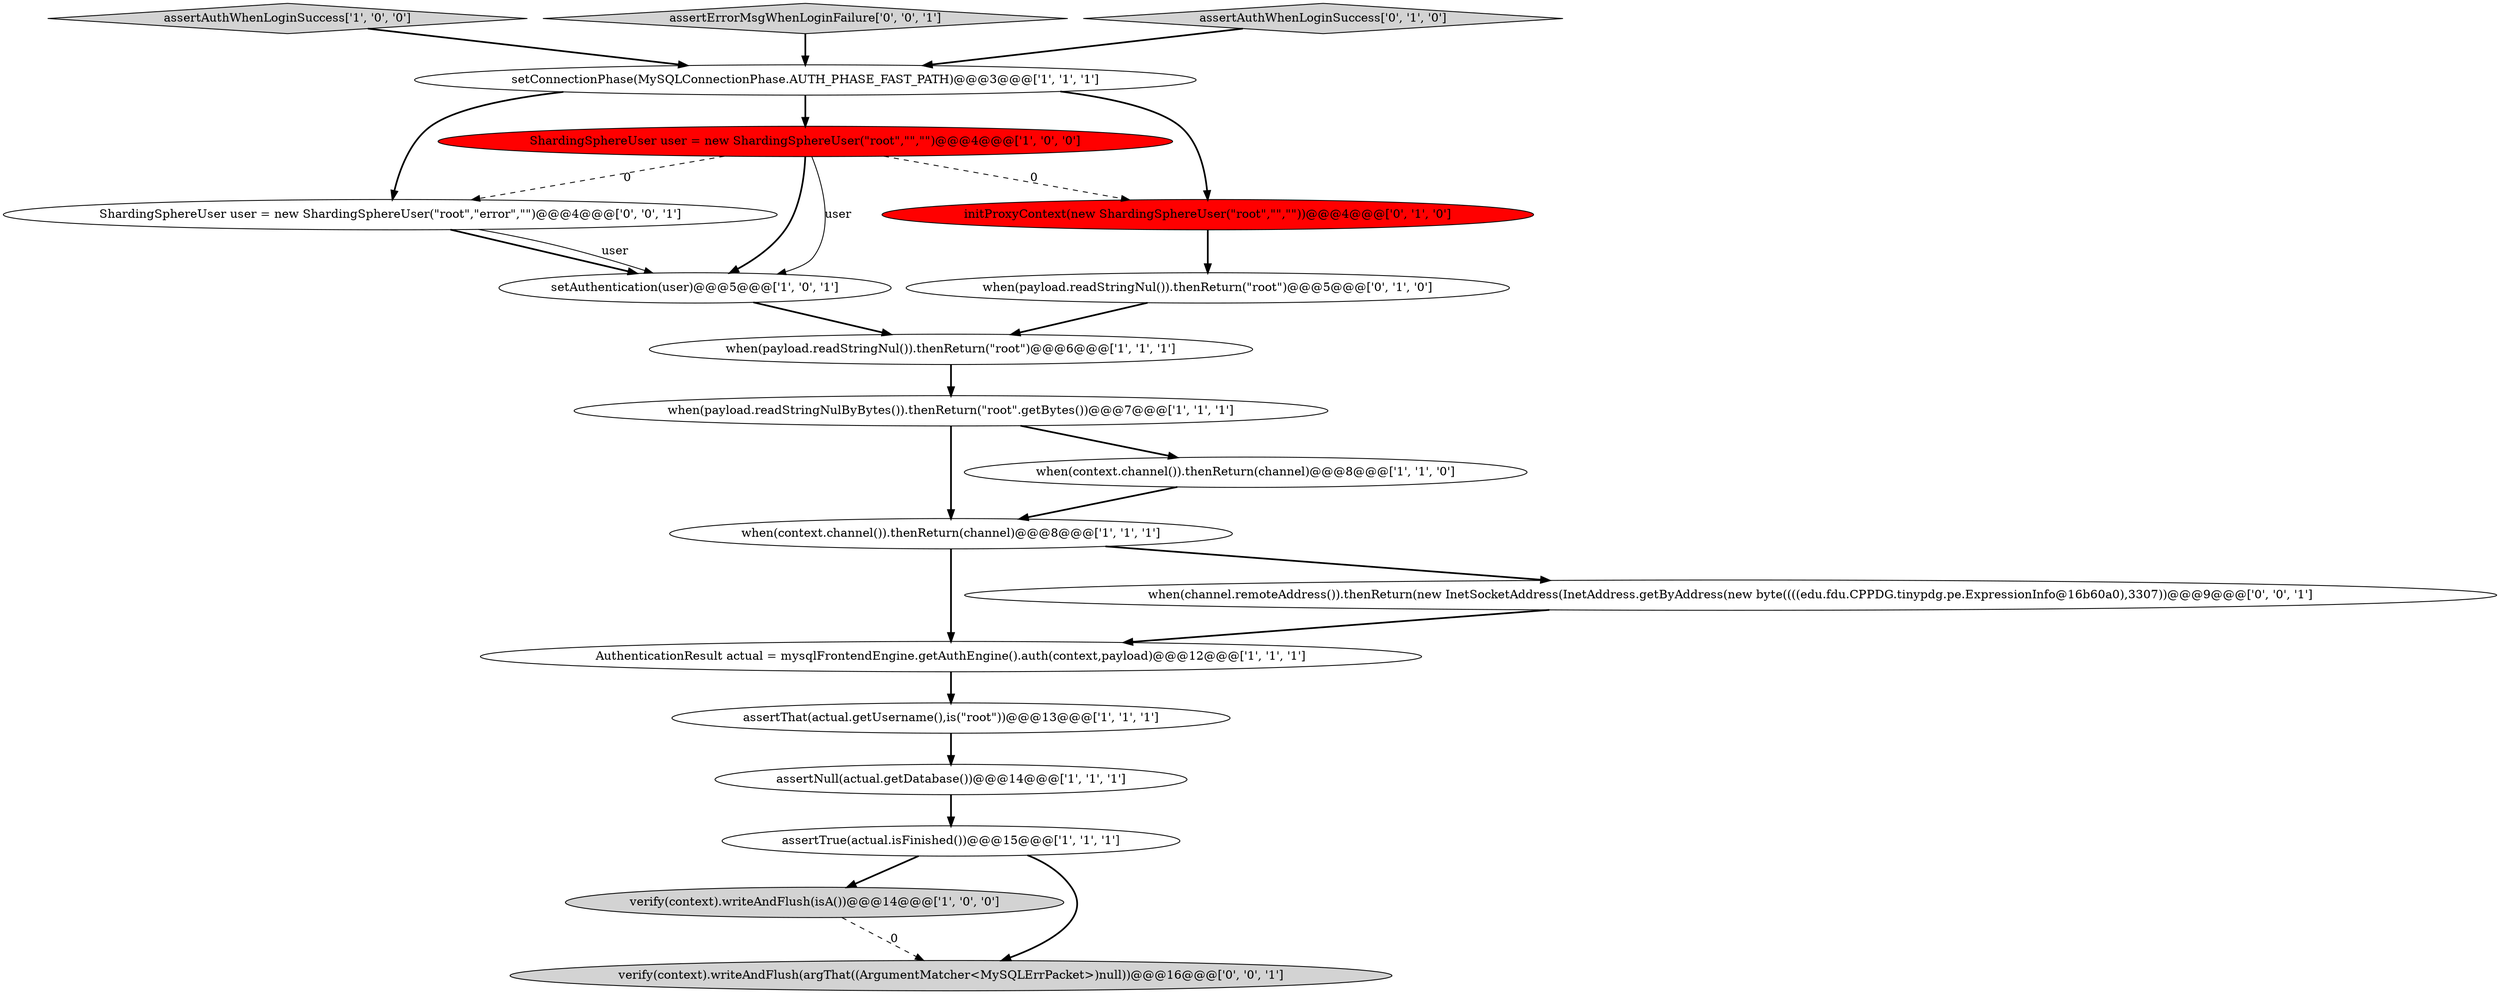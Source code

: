 digraph {
14 [style = filled, label = "initProxyContext(new ShardingSphereUser(\"root\",\"\",\"\"))@@@4@@@['0', '1', '0']", fillcolor = red, shape = ellipse image = "AAA1AAABBB2BBB"];
4 [style = filled, label = "when(payload.readStringNul()).thenReturn(\"root\")@@@6@@@['1', '1', '1']", fillcolor = white, shape = ellipse image = "AAA0AAABBB1BBB"];
9 [style = filled, label = "when(context.channel()).thenReturn(channel)@@@8@@@['1', '1', '1']", fillcolor = white, shape = ellipse image = "AAA0AAABBB1BBB"];
7 [style = filled, label = "verify(context).writeAndFlush(isA())@@@14@@@['1', '0', '0']", fillcolor = lightgray, shape = ellipse image = "AAA0AAABBB1BBB"];
0 [style = filled, label = "assertTrue(actual.isFinished())@@@15@@@['1', '1', '1']", fillcolor = white, shape = ellipse image = "AAA0AAABBB1BBB"];
10 [style = filled, label = "when(payload.readStringNulByBytes()).thenReturn(\"root\".getBytes())@@@7@@@['1', '1', '1']", fillcolor = white, shape = ellipse image = "AAA0AAABBB1BBB"];
11 [style = filled, label = "assertAuthWhenLoginSuccess['1', '0', '0']", fillcolor = lightgray, shape = diamond image = "AAA0AAABBB1BBB"];
16 [style = filled, label = "assertErrorMsgWhenLoginFailure['0', '0', '1']", fillcolor = lightgray, shape = diamond image = "AAA0AAABBB3BBB"];
18 [style = filled, label = "when(channel.remoteAddress()).thenReturn(new InetSocketAddress(InetAddress.getByAddress(new byte((((edu.fdu.CPPDG.tinypdg.pe.ExpressionInfo@16b60a0),3307))@@@9@@@['0', '0', '1']", fillcolor = white, shape = ellipse image = "AAA0AAABBB3BBB"];
19 [style = filled, label = "verify(context).writeAndFlush(argThat((ArgumentMatcher<MySQLErrPacket>)null))@@@16@@@['0', '0', '1']", fillcolor = lightgray, shape = ellipse image = "AAA0AAABBB3BBB"];
6 [style = filled, label = "assertNull(actual.getDatabase())@@@14@@@['1', '1', '1']", fillcolor = white, shape = ellipse image = "AAA0AAABBB1BBB"];
3 [style = filled, label = "ShardingSphereUser user = new ShardingSphereUser(\"root\",\"\",\"\")@@@4@@@['1', '0', '0']", fillcolor = red, shape = ellipse image = "AAA1AAABBB1BBB"];
8 [style = filled, label = "when(context.channel()).thenReturn(channel)@@@8@@@['1', '1', '0']", fillcolor = white, shape = ellipse image = "AAA0AAABBB1BBB"];
12 [style = filled, label = "assertThat(actual.getUsername(),is(\"root\"))@@@13@@@['1', '1', '1']", fillcolor = white, shape = ellipse image = "AAA0AAABBB1BBB"];
13 [style = filled, label = "assertAuthWhenLoginSuccess['0', '1', '0']", fillcolor = lightgray, shape = diamond image = "AAA0AAABBB2BBB"];
17 [style = filled, label = "ShardingSphereUser user = new ShardingSphereUser(\"root\",\"error\",\"\")@@@4@@@['0', '0', '1']", fillcolor = white, shape = ellipse image = "AAA0AAABBB3BBB"];
2 [style = filled, label = "setConnectionPhase(MySQLConnectionPhase.AUTH_PHASE_FAST_PATH)@@@3@@@['1', '1', '1']", fillcolor = white, shape = ellipse image = "AAA0AAABBB1BBB"];
5 [style = filled, label = "setAuthentication(user)@@@5@@@['1', '0', '1']", fillcolor = white, shape = ellipse image = "AAA0AAABBB1BBB"];
15 [style = filled, label = "when(payload.readStringNul()).thenReturn(\"root\")@@@5@@@['0', '1', '0']", fillcolor = white, shape = ellipse image = "AAA0AAABBB2BBB"];
1 [style = filled, label = "AuthenticationResult actual = mysqlFrontendEngine.getAuthEngine().auth(context,payload)@@@12@@@['1', '1', '1']", fillcolor = white, shape = ellipse image = "AAA0AAABBB1BBB"];
2->17 [style = bold, label=""];
4->10 [style = bold, label=""];
17->5 [style = bold, label=""];
3->17 [style = dashed, label="0"];
0->19 [style = bold, label=""];
2->3 [style = bold, label=""];
3->5 [style = solid, label="user"];
6->0 [style = bold, label=""];
16->2 [style = bold, label=""];
12->6 [style = bold, label=""];
11->2 [style = bold, label=""];
0->7 [style = bold, label=""];
3->5 [style = bold, label=""];
9->18 [style = bold, label=""];
10->8 [style = bold, label=""];
18->1 [style = bold, label=""];
7->19 [style = dashed, label="0"];
2->14 [style = bold, label=""];
5->4 [style = bold, label=""];
15->4 [style = bold, label=""];
8->9 [style = bold, label=""];
1->12 [style = bold, label=""];
14->15 [style = bold, label=""];
10->9 [style = bold, label=""];
3->14 [style = dashed, label="0"];
9->1 [style = bold, label=""];
17->5 [style = solid, label="user"];
13->2 [style = bold, label=""];
}
